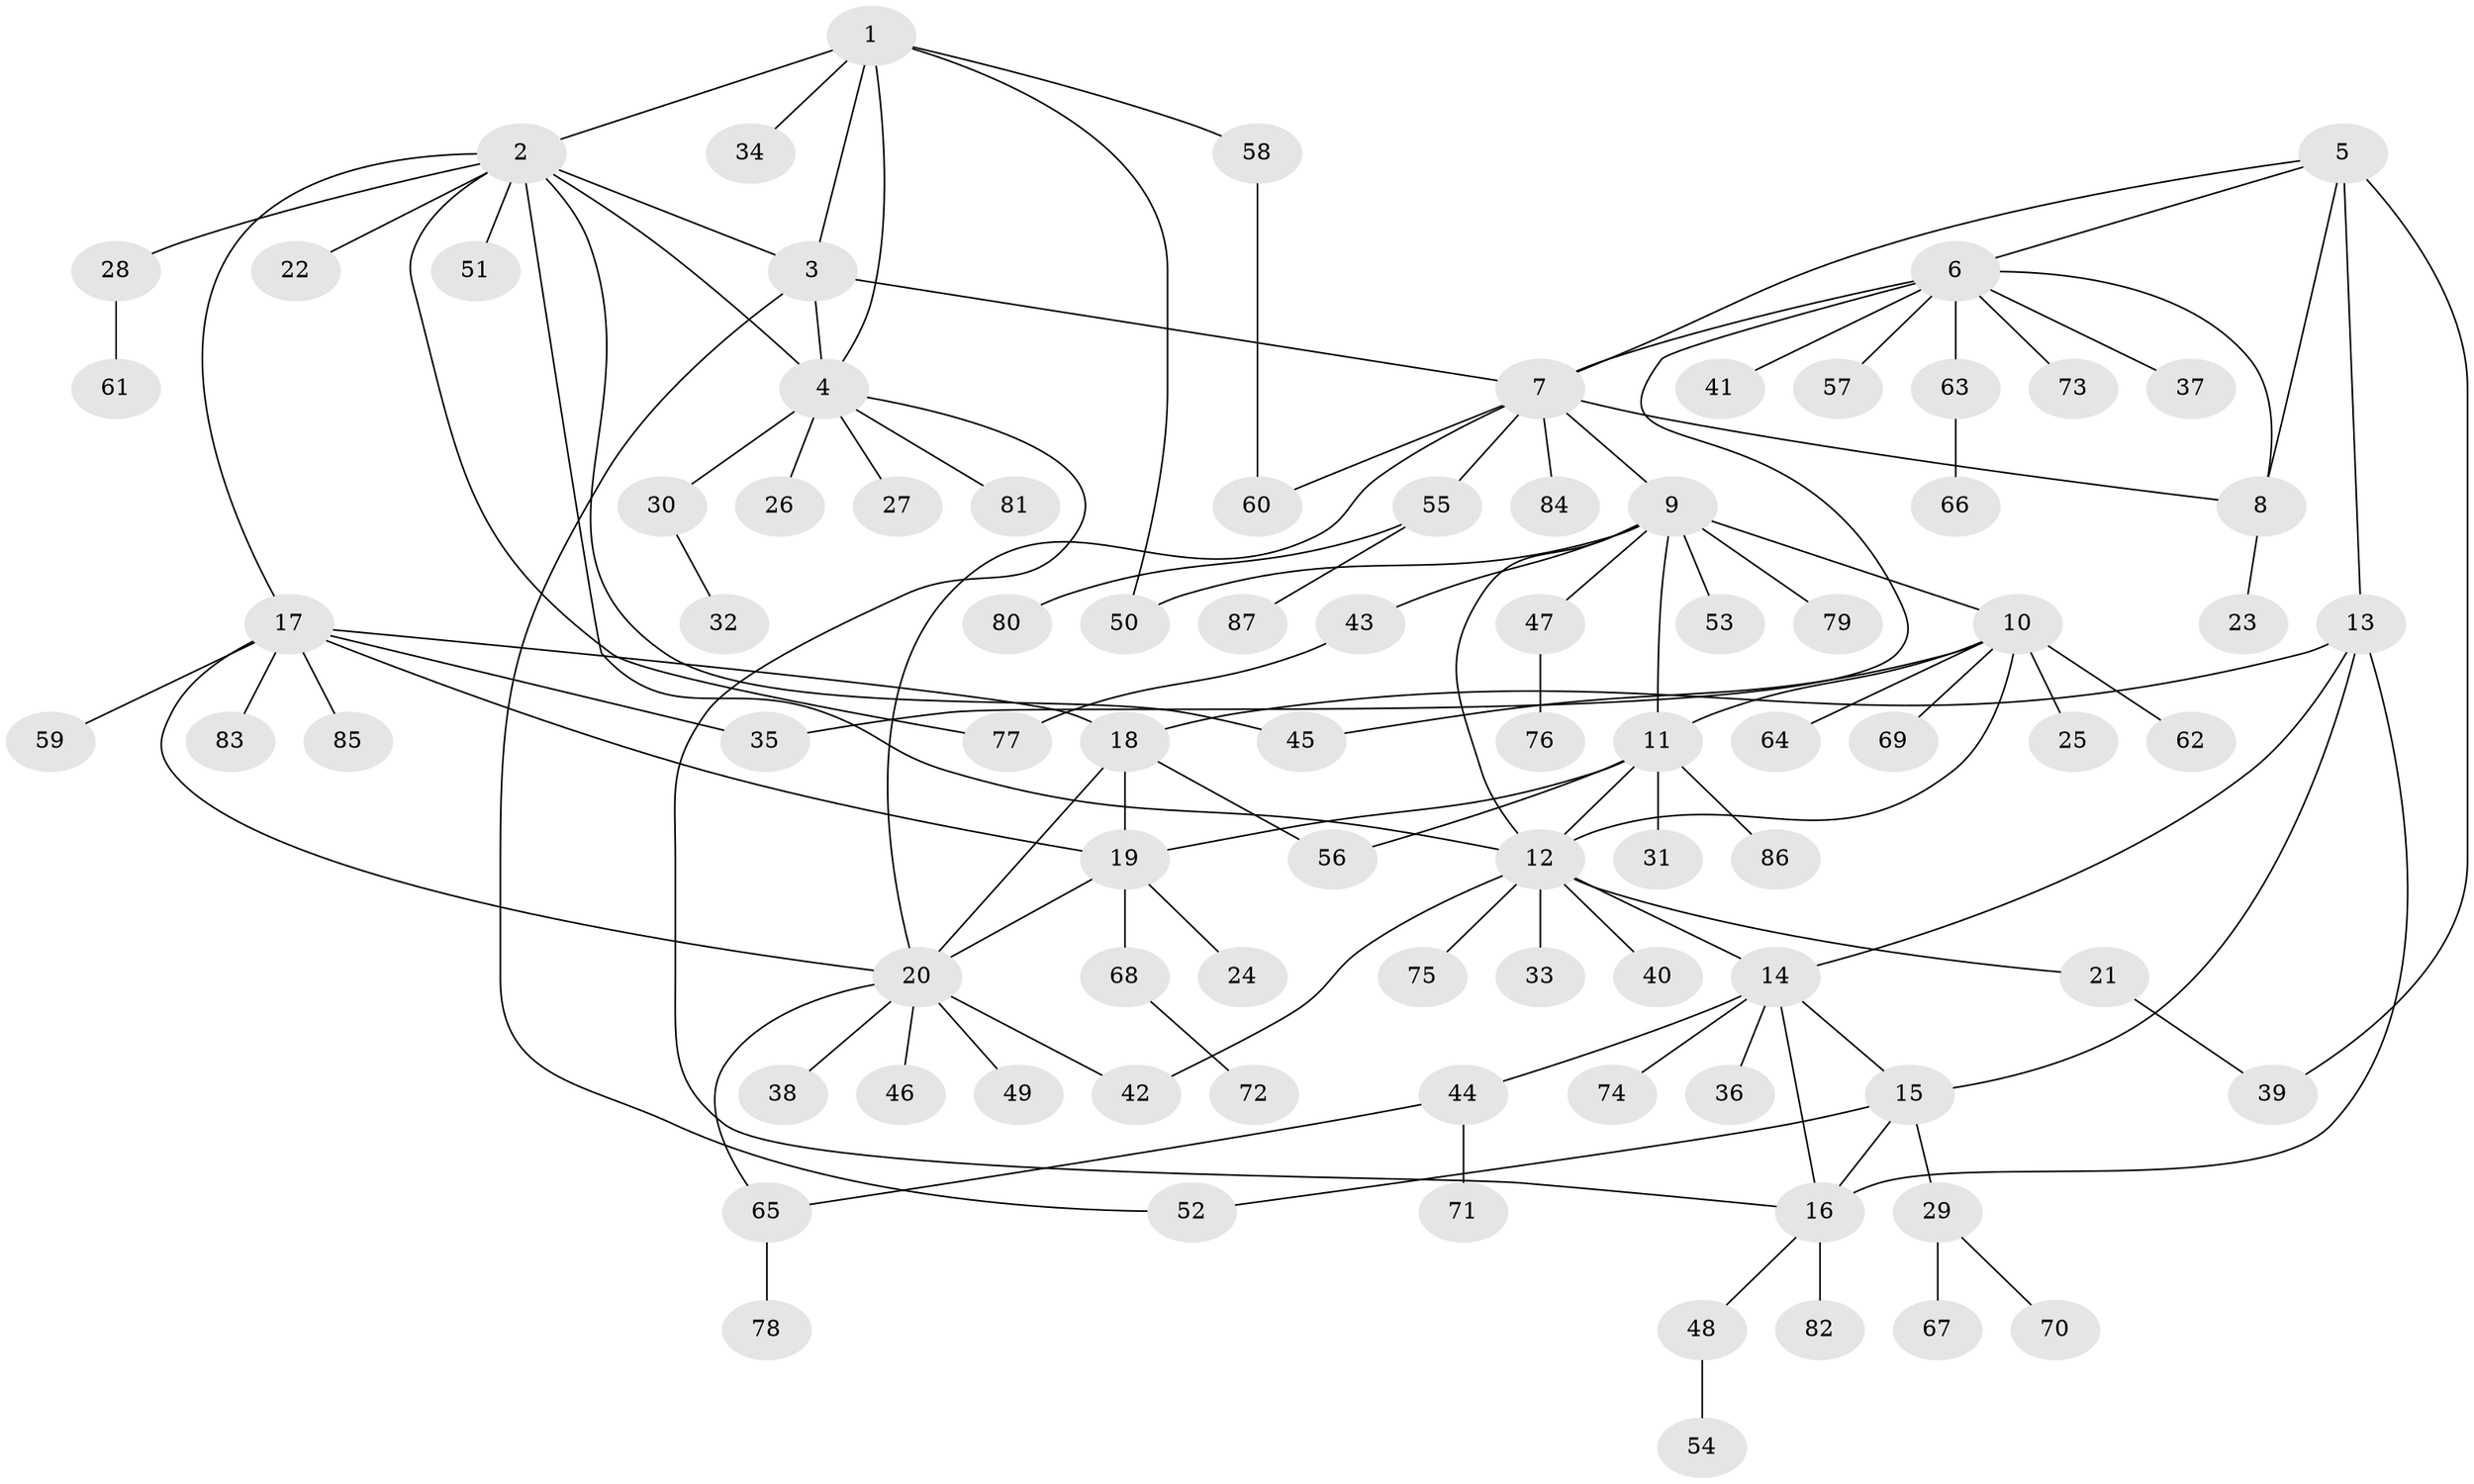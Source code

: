 // coarse degree distribution, {4: 0.15384615384615385, 5: 0.11538461538461539, 6: 0.038461538461538464, 13: 0.038461538461538464, 7: 0.038461538461538464, 3: 0.038461538461538464, 9: 0.038461538461538464, 2: 0.11538461538461539, 1: 0.4230769230769231}
// Generated by graph-tools (version 1.1) at 2025/19/03/04/25 18:19:56]
// undirected, 87 vertices, 117 edges
graph export_dot {
graph [start="1"]
  node [color=gray90,style=filled];
  1;
  2;
  3;
  4;
  5;
  6;
  7;
  8;
  9;
  10;
  11;
  12;
  13;
  14;
  15;
  16;
  17;
  18;
  19;
  20;
  21;
  22;
  23;
  24;
  25;
  26;
  27;
  28;
  29;
  30;
  31;
  32;
  33;
  34;
  35;
  36;
  37;
  38;
  39;
  40;
  41;
  42;
  43;
  44;
  45;
  46;
  47;
  48;
  49;
  50;
  51;
  52;
  53;
  54;
  55;
  56;
  57;
  58;
  59;
  60;
  61;
  62;
  63;
  64;
  65;
  66;
  67;
  68;
  69;
  70;
  71;
  72;
  73;
  74;
  75;
  76;
  77;
  78;
  79;
  80;
  81;
  82;
  83;
  84;
  85;
  86;
  87;
  1 -- 2;
  1 -- 3;
  1 -- 4;
  1 -- 34;
  1 -- 50;
  1 -- 58;
  2 -- 3;
  2 -- 4;
  2 -- 12;
  2 -- 17;
  2 -- 22;
  2 -- 28;
  2 -- 45;
  2 -- 51;
  2 -- 77;
  3 -- 4;
  3 -- 7;
  3 -- 52;
  4 -- 16;
  4 -- 26;
  4 -- 27;
  4 -- 30;
  4 -- 81;
  5 -- 6;
  5 -- 7;
  5 -- 8;
  5 -- 13;
  5 -- 39;
  6 -- 7;
  6 -- 8;
  6 -- 35;
  6 -- 37;
  6 -- 41;
  6 -- 57;
  6 -- 63;
  6 -- 73;
  7 -- 8;
  7 -- 9;
  7 -- 20;
  7 -- 55;
  7 -- 60;
  7 -- 84;
  8 -- 23;
  9 -- 10;
  9 -- 11;
  9 -- 12;
  9 -- 43;
  9 -- 47;
  9 -- 50;
  9 -- 53;
  9 -- 79;
  10 -- 11;
  10 -- 12;
  10 -- 25;
  10 -- 45;
  10 -- 62;
  10 -- 64;
  10 -- 69;
  11 -- 12;
  11 -- 19;
  11 -- 31;
  11 -- 56;
  11 -- 86;
  12 -- 14;
  12 -- 21;
  12 -- 33;
  12 -- 40;
  12 -- 42;
  12 -- 75;
  13 -- 14;
  13 -- 15;
  13 -- 16;
  13 -- 18;
  14 -- 15;
  14 -- 16;
  14 -- 36;
  14 -- 44;
  14 -- 74;
  15 -- 16;
  15 -- 29;
  15 -- 52;
  16 -- 48;
  16 -- 82;
  17 -- 18;
  17 -- 19;
  17 -- 20;
  17 -- 35;
  17 -- 59;
  17 -- 83;
  17 -- 85;
  18 -- 19;
  18 -- 20;
  18 -- 56;
  19 -- 20;
  19 -- 24;
  19 -- 68;
  20 -- 38;
  20 -- 42;
  20 -- 46;
  20 -- 49;
  20 -- 65;
  21 -- 39;
  28 -- 61;
  29 -- 67;
  29 -- 70;
  30 -- 32;
  43 -- 77;
  44 -- 65;
  44 -- 71;
  47 -- 76;
  48 -- 54;
  55 -- 80;
  55 -- 87;
  58 -- 60;
  63 -- 66;
  65 -- 78;
  68 -- 72;
}

